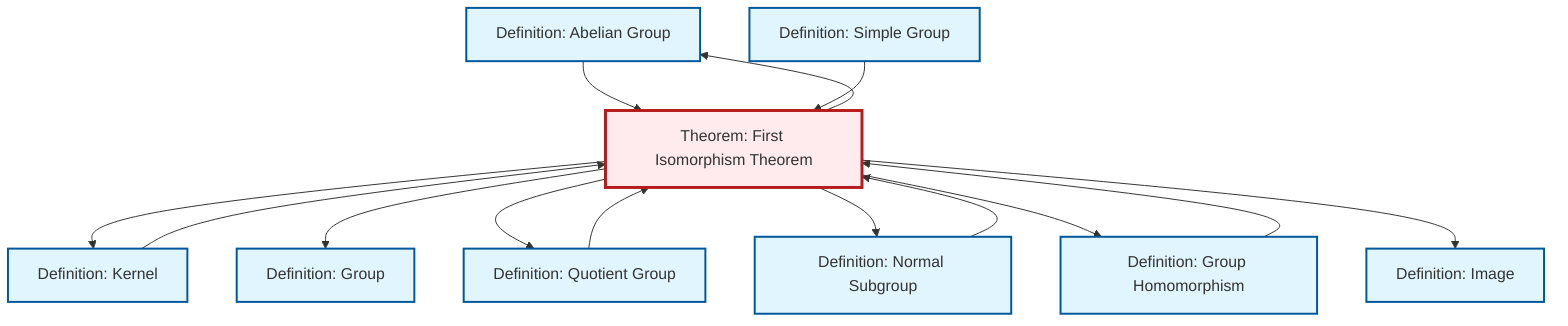 graph TD
    classDef definition fill:#e1f5fe,stroke:#01579b,stroke-width:2px
    classDef theorem fill:#f3e5f5,stroke:#4a148c,stroke-width:2px
    classDef axiom fill:#fff3e0,stroke:#e65100,stroke-width:2px
    classDef example fill:#e8f5e9,stroke:#1b5e20,stroke-width:2px
    classDef current fill:#ffebee,stroke:#b71c1c,stroke-width:3px
    def-group["Definition: Group"]:::definition
    def-abelian-group["Definition: Abelian Group"]:::definition
    def-simple-group["Definition: Simple Group"]:::definition
    def-image["Definition: Image"]:::definition
    def-quotient-group["Definition: Quotient Group"]:::definition
    def-normal-subgroup["Definition: Normal Subgroup"]:::definition
    def-kernel["Definition: Kernel"]:::definition
    def-homomorphism["Definition: Group Homomorphism"]:::definition
    thm-first-isomorphism["Theorem: First Isomorphism Theorem"]:::theorem
    def-homomorphism --> thm-first-isomorphism
    def-kernel --> thm-first-isomorphism
    thm-first-isomorphism --> def-kernel
    def-abelian-group --> thm-first-isomorphism
    def-quotient-group --> thm-first-isomorphism
    thm-first-isomorphism --> def-group
    thm-first-isomorphism --> def-quotient-group
    def-normal-subgroup --> thm-first-isomorphism
    thm-first-isomorphism --> def-abelian-group
    thm-first-isomorphism --> def-normal-subgroup
    thm-first-isomorphism --> def-homomorphism
    def-simple-group --> thm-first-isomorphism
    thm-first-isomorphism --> def-image
    class thm-first-isomorphism current